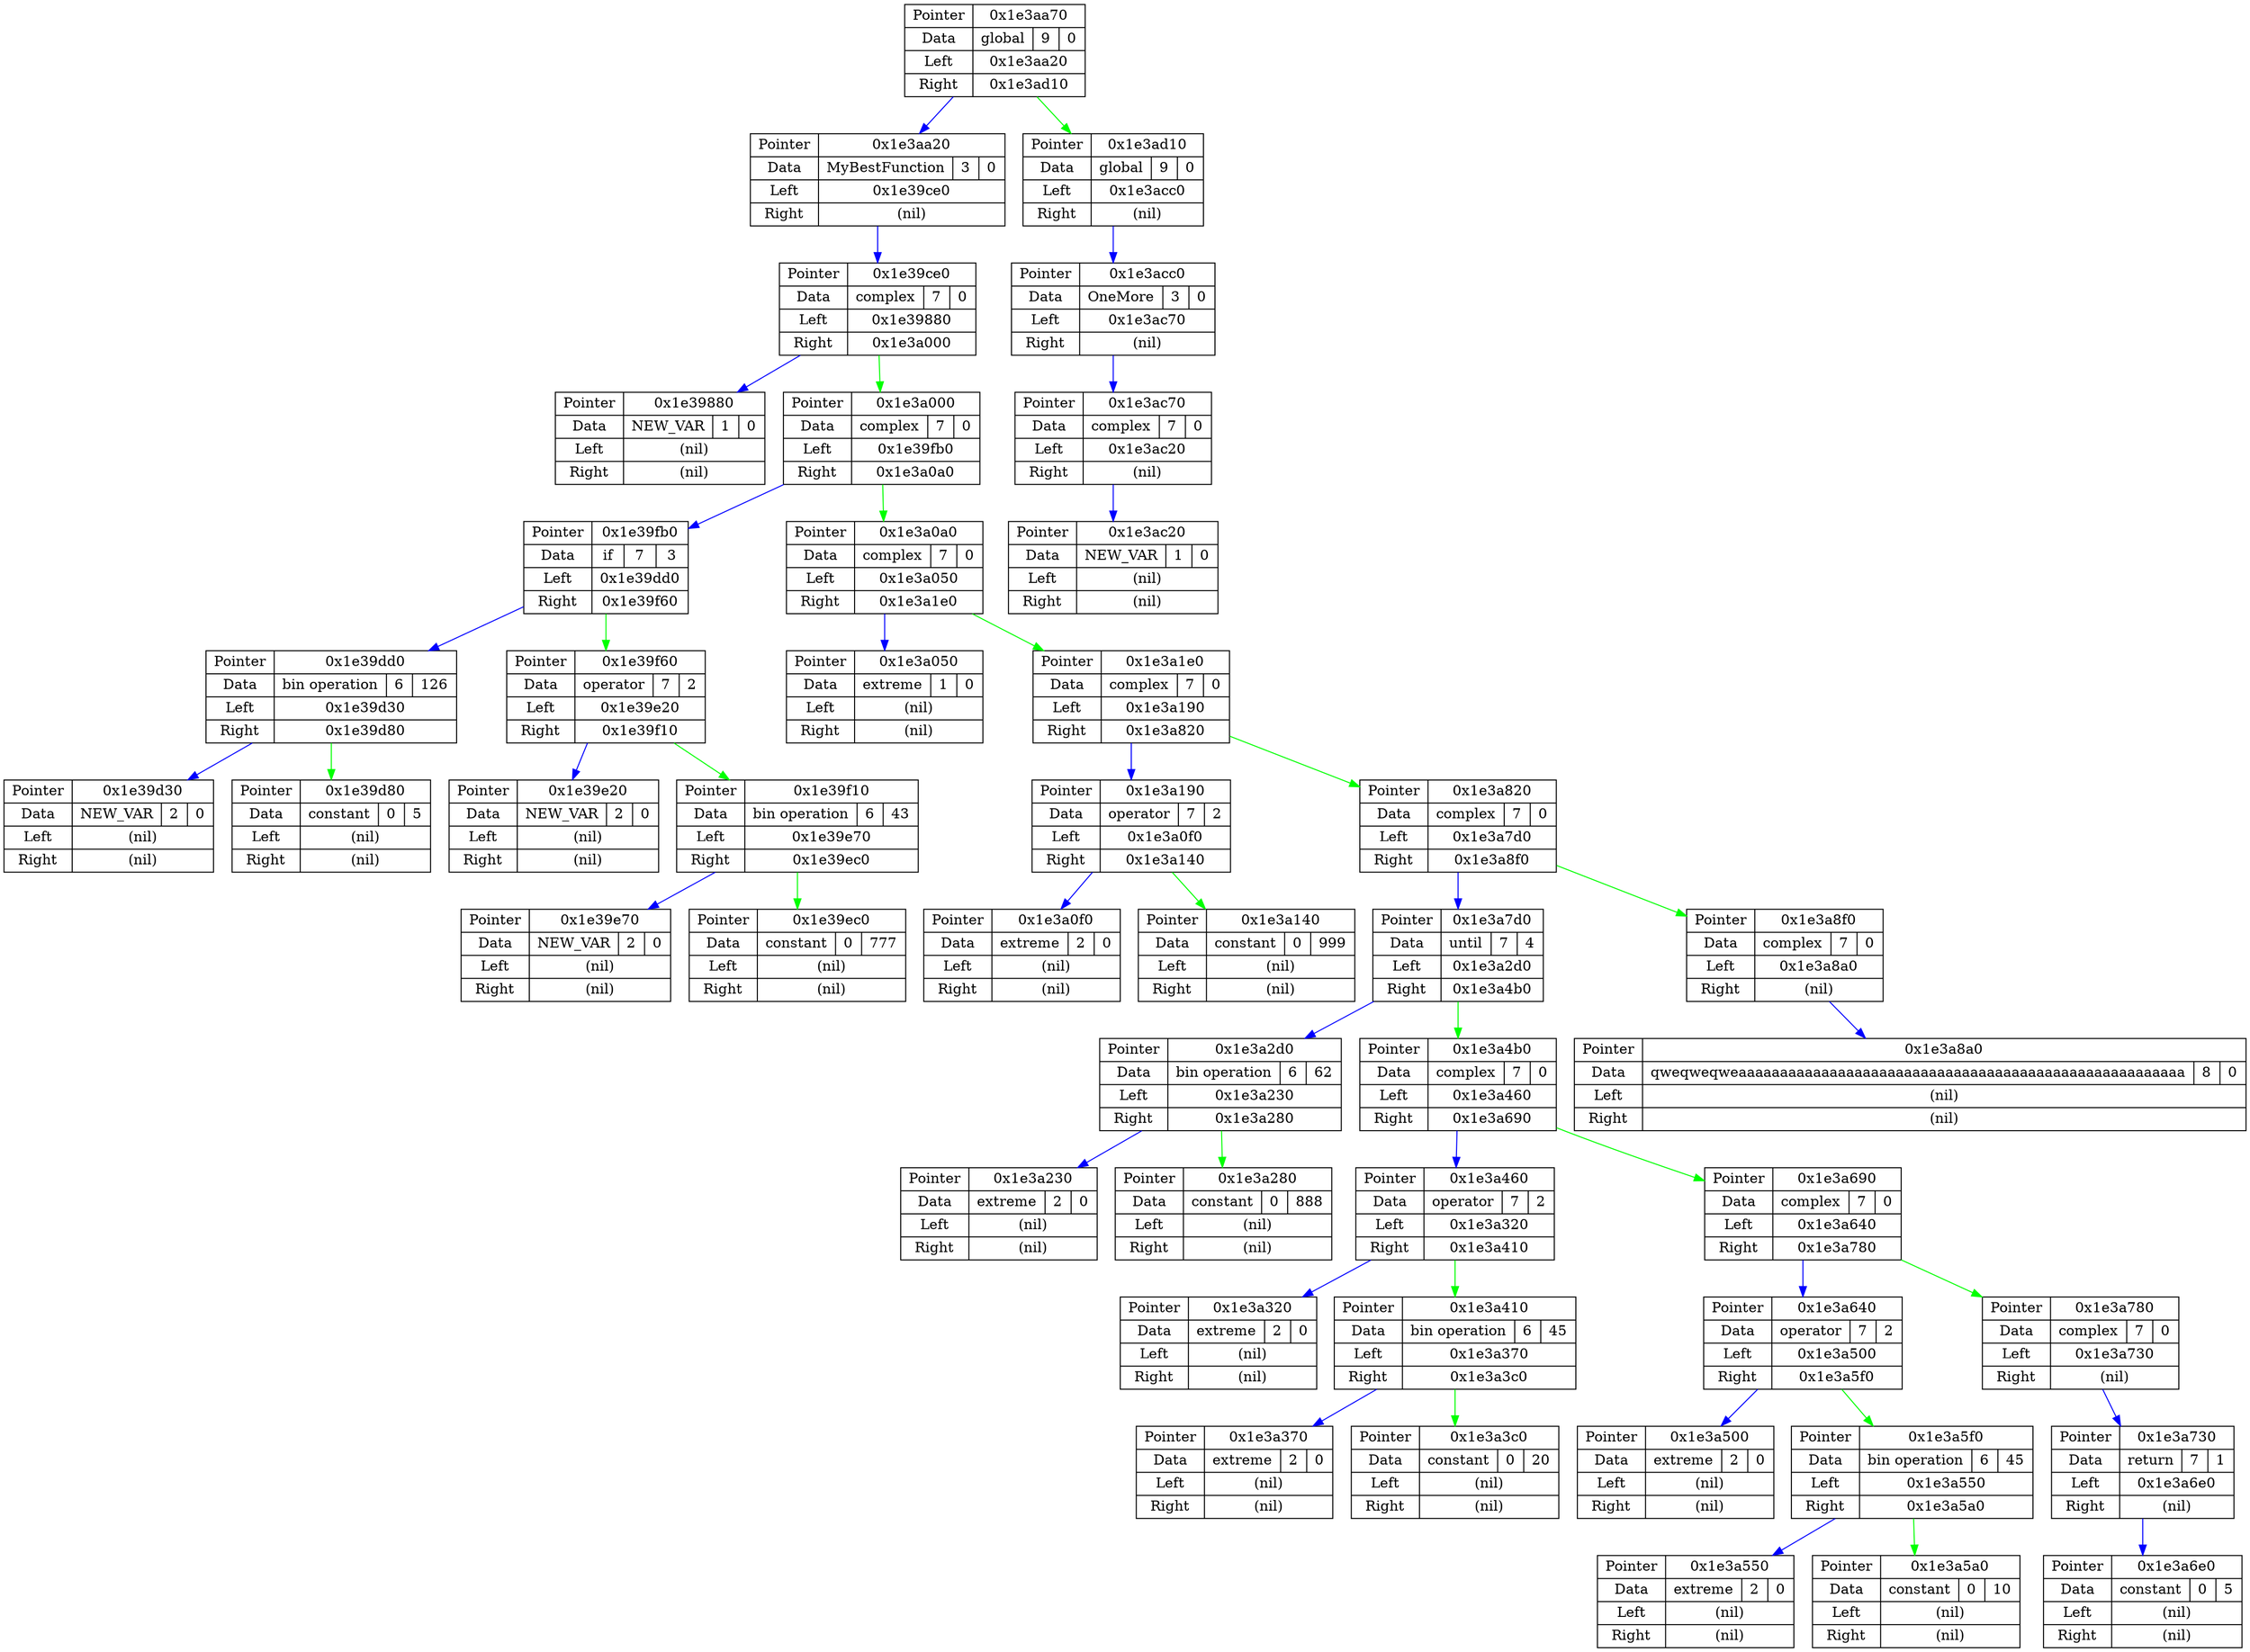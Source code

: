 digraph G {
node[shape = record];
31697520  [label = "{ Pointer | Data | Left | Right }  | { 0x1e3aa70 | { global | 9 | 0 } | 0x1e3aa20 | 0x1e3ad10 }"];
31697440  [label = "{ Pointer | Data | Left | Right }  | { 0x1e3aa20 | { MyBestFunction | 3 | 0 } | 0x1e39ce0 | (nil) }"];
31694048  [label = "{ Pointer | Data | Left | Right }  | { 0x1e39ce0 | { complex | 7 | 0 } | 0x1e39880 | 0x1e3a000 }"];
31692928  [label = "{ Pointer | Data | Left | Right }  | { 0x1e39880 | { NEW_VAR | 1 | 0 } | (nil) | (nil) }"];
31694848  [label = "{ Pointer | Data | Left | Right }  | { 0x1e3a000 | { complex | 7 | 0 } | 0x1e39fb0 | 0x1e3a0a0 }"];
31694768  [label = "{ Pointer | Data | Left | Right }  | { 0x1e39fb0 | { if | 7 | 3 } | 0x1e39dd0 | 0x1e39f60 }"];
31694288  [label = "{ Pointer | Data | Left | Right }  | { 0x1e39dd0 | { bin operation | 6 | 126 } | 0x1e39d30 | 0x1e39d80 }"];
31694128  [label = "{ Pointer | Data | Left | Right }  | { 0x1e39d30 | { NEW_VAR | 2 | 0 } | (nil) | (nil) }"];
31694208  [label = "{ Pointer | Data | Left | Right }  | { 0x1e39d80 | { constant | 0 | 5 } | (nil) | (nil) }"];
31694688  [label = "{ Pointer | Data | Left | Right }  | { 0x1e39f60 | { operator | 7 | 2 } | 0x1e39e20 | 0x1e39f10 }"];
31694368  [label = "{ Pointer | Data | Left | Right }  | { 0x1e39e20 | { NEW_VAR | 2 | 0 } | (nil) | (nil) }"];
31694608  [label = "{ Pointer | Data | Left | Right }  | { 0x1e39f10 | { bin operation | 6 | 43 } | 0x1e39e70 | 0x1e39ec0 }"];
31694448  [label = "{ Pointer | Data | Left | Right }  | { 0x1e39e70 | { NEW_VAR | 2 | 0 } | (nil) | (nil) }"];
31694528  [label = "{ Pointer | Data | Left | Right }  | { 0x1e39ec0 | { constant | 0 | 777 } | (nil) | (nil) }"];
31695008  [label = "{ Pointer | Data | Left | Right }  | { 0x1e3a0a0 | { complex | 7 | 0 } | 0x1e3a050 | 0x1e3a1e0 }"];
31694928  [label = "{ Pointer | Data | Left | Right }  | { 0x1e3a050 | { extreme | 1 | 0 } | (nil) | (nil) }"];
31695328  [label = "{ Pointer | Data | Left | Right }  | { 0x1e3a1e0 | { complex | 7 | 0 } | 0x1e3a190 | 0x1e3a820 }"];
31695248  [label = "{ Pointer | Data | Left | Right }  | { 0x1e3a190 | { operator | 7 | 2 } | 0x1e3a0f0 | 0x1e3a140 }"];
31695088  [label = "{ Pointer | Data | Left | Right }  | { 0x1e3a0f0 | { extreme | 2 | 0 } | (nil) | (nil) }"];
31695168  [label = "{ Pointer | Data | Left | Right }  | { 0x1e3a140 | { constant | 0 | 999 } | (nil) | (nil) }"];
31696928  [label = "{ Pointer | Data | Left | Right }  | { 0x1e3a820 | { complex | 7 | 0 } | 0x1e3a7d0 | 0x1e3a8f0 }"];
31696848  [label = "{ Pointer | Data | Left | Right }  | { 0x1e3a7d0 | { until | 7 | 4 } | 0x1e3a2d0 | 0x1e3a4b0 }"];
31695568  [label = "{ Pointer | Data | Left | Right }  | { 0x1e3a2d0 | { bin operation | 6 | 62 } | 0x1e3a230 | 0x1e3a280 }"];
31695408  [label = "{ Pointer | Data | Left | Right }  | { 0x1e3a230 | { extreme | 2 | 0 } | (nil) | (nil) }"];
31695488  [label = "{ Pointer | Data | Left | Right }  | { 0x1e3a280 | { constant | 0 | 888 } | (nil) | (nil) }"];
31696048  [label = "{ Pointer | Data | Left | Right }  | { 0x1e3a4b0 | { complex | 7 | 0 } | 0x1e3a460 | 0x1e3a690 }"];
31695968  [label = "{ Pointer | Data | Left | Right }  | { 0x1e3a460 | { operator | 7 | 2 } | 0x1e3a320 | 0x1e3a410 }"];
31695648  [label = "{ Pointer | Data | Left | Right }  | { 0x1e3a320 | { extreme | 2 | 0 } | (nil) | (nil) }"];
31695888  [label = "{ Pointer | Data | Left | Right }  | { 0x1e3a410 | { bin operation | 6 | 45 } | 0x1e3a370 | 0x1e3a3c0 }"];
31695728  [label = "{ Pointer | Data | Left | Right }  | { 0x1e3a370 | { extreme | 2 | 0 } | (nil) | (nil) }"];
31695808  [label = "{ Pointer | Data | Left | Right }  | { 0x1e3a3c0 | { constant | 0 | 20 } | (nil) | (nil) }"];
31696528  [label = "{ Pointer | Data | Left | Right }  | { 0x1e3a690 | { complex | 7 | 0 } | 0x1e3a640 | 0x1e3a780 }"];
31696448  [label = "{ Pointer | Data | Left | Right }  | { 0x1e3a640 | { operator | 7 | 2 } | 0x1e3a500 | 0x1e3a5f0 }"];
31696128  [label = "{ Pointer | Data | Left | Right }  | { 0x1e3a500 | { extreme | 2 | 0 } | (nil) | (nil) }"];
31696368  [label = "{ Pointer | Data | Left | Right }  | { 0x1e3a5f0 | { bin operation | 6 | 45 } | 0x1e3a550 | 0x1e3a5a0 }"];
31696208  [label = "{ Pointer | Data | Left | Right }  | { 0x1e3a550 | { extreme | 2 | 0 } | (nil) | (nil) }"];
31696288  [label = "{ Pointer | Data | Left | Right }  | { 0x1e3a5a0 | { constant | 0 | 10 } | (nil) | (nil) }"];
31696768  [label = "{ Pointer | Data | Left | Right }  | { 0x1e3a780 | { complex | 7 | 0 } | 0x1e3a730 | (nil) }"];
31696688  [label = "{ Pointer | Data | Left | Right }  | { 0x1e3a730 | { return | 7 | 1 } | 0x1e3a6e0 | (nil) }"];
31696608  [label = "{ Pointer | Data | Left | Right }  | { 0x1e3a6e0 | { constant | 0 | 5 } | (nil) | (nil) }"];
31697136  [label = "{ Pointer | Data | Left | Right }  | { 0x1e3a8f0 | { complex | 7 | 0 } | 0x1e3a8a0 | (nil) }"];
31697056  [label = "{ Pointer | Data | Left | Right }  | { 0x1e3a8a0 | { qweqweqweaaaaaaaaaaaaaaaaaaaaaaaaaaaaaaaaaaaaaaaaaaaaaaaaaaaaaa | 8 | 0 } | (nil) | (nil) }"];
31698192  [label = "{ Pointer | Data | Left | Right }  | { 0x1e3ad10 | { global | 9 | 0 } | 0x1e3acc0 | (nil) }"];
31698112  [label = "{ Pointer | Data | Left | Right }  | { 0x1e3acc0 | { OneMore | 3 | 0 } | 0x1e3ac70 | (nil) }"];
31698032  [label = "{ Pointer | Data | Left | Right }  | { 0x1e3ac70 | { complex | 7 | 0 } | 0x1e3ac20 | (nil) }"];
31697952  [label = "{ Pointer | Data | Left | Right }  | { 0x1e3ac20 | { NEW_VAR | 1 | 0 } | (nil) | (nil) }"];
31697520 -> 31697440 [color = blue];
31697520 -> 31698192 [color = green];
31697440 -> 31694048 [color = blue];
31694048 -> 31692928 [color = blue];
31694048 -> 31694848 [color = green];
31694848 -> 31694768 [color = blue];
31694848 -> 31695008 [color = green];
31694768 -> 31694288 [color = blue];
31694768 -> 31694688 [color = green];
31694288 -> 31694128 [color = blue];
31694288 -> 31694208 [color = green];
31694688 -> 31694368 [color = blue];
31694688 -> 31694608 [color = green];
31694608 -> 31694448 [color = blue];
31694608 -> 31694528 [color = green];
31695008 -> 31694928 [color = blue];
31695008 -> 31695328 [color = green];
31695328 -> 31695248 [color = blue];
31695328 -> 31696928 [color = green];
31695248 -> 31695088 [color = blue];
31695248 -> 31695168 [color = green];
31696928 -> 31696848 [color = blue];
31696928 -> 31697136 [color = green];
31696848 -> 31695568 [color = blue];
31696848 -> 31696048 [color = green];
31695568 -> 31695408 [color = blue];
31695568 -> 31695488 [color = green];
31696048 -> 31695968 [color = blue];
31696048 -> 31696528 [color = green];
31695968 -> 31695648 [color = blue];
31695968 -> 31695888 [color = green];
31695888 -> 31695728 [color = blue];
31695888 -> 31695808 [color = green];
31696528 -> 31696448 [color = blue];
31696528 -> 31696768 [color = green];
31696448 -> 31696128 [color = blue];
31696448 -> 31696368 [color = green];
31696368 -> 31696208 [color = blue];
31696368 -> 31696288 [color = green];
31696768 -> 31696688 [color = blue];
31696688 -> 31696608 [color = blue];
31697136 -> 31697056 [color = blue];
31698192 -> 31698112 [color = blue];
31698112 -> 31698032 [color = blue];
31698032 -> 31697952 [color = blue];
}
